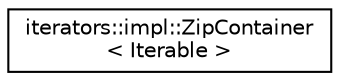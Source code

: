 digraph "Graphical Class Hierarchy"
{
 // INTERACTIVE_SVG=YES
 // LATEX_PDF_SIZE
  edge [fontname="Helvetica",fontsize="10",labelfontname="Helvetica",labelfontsize="10"];
  node [fontname="Helvetica",fontsize="10",shape=record];
  rankdir="LR";
  Node0 [label="iterators::impl::ZipContainer\l\< Iterable \>",height=0.2,width=0.4,color="black", fillcolor="white", style="filled",URL="$structiterators_1_1impl_1_1ZipContainer.html",tooltip=" "];
}
